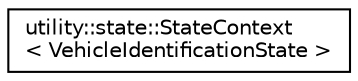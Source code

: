 digraph "Graphical Class Hierarchy"
{
 // LATEX_PDF_SIZE
  edge [fontname="Helvetica",fontsize="10",labelfontname="Helvetica",labelfontsize="10"];
  node [fontname="Helvetica",fontsize="10",shape=record];
  rankdir="LR";
  Node0 [label="utility::state::StateContext\l\< VehicleIdentificationState \>",height=0.2,width=0.4,color="black", fillcolor="white", style="filled",URL="$classutility_1_1state_1_1StateContext.html",tooltip=" "];
}
